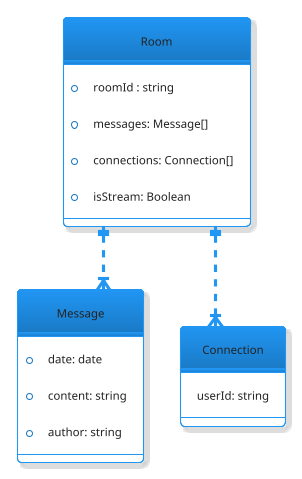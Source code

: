 @startuml
' hide the spot
hide circle

' avoid problems with angled crows feet
skinparam linetype ortho

!theme materia-outline
skinparam interfaceBackgroundColor #white
skinparam interfaceBorderColor #DodgerBlue
skinparam interfaceBorderThickness 2
skinparam arrowLollipopColor #White
skinparam componentStyle uml1

entity "Room" as e01 {
  *roomId : string
  *messages: Message[]
  *connections: Connection[]
  *isStream: Boolean
}

entity "Message" as e02 {
  *date: date
  *content: string
  *author: string
}

entity "Connection" as e03 {
  userId: string
}

e01 ||..|{ e02
e01 ||..|{ e03
@enduml